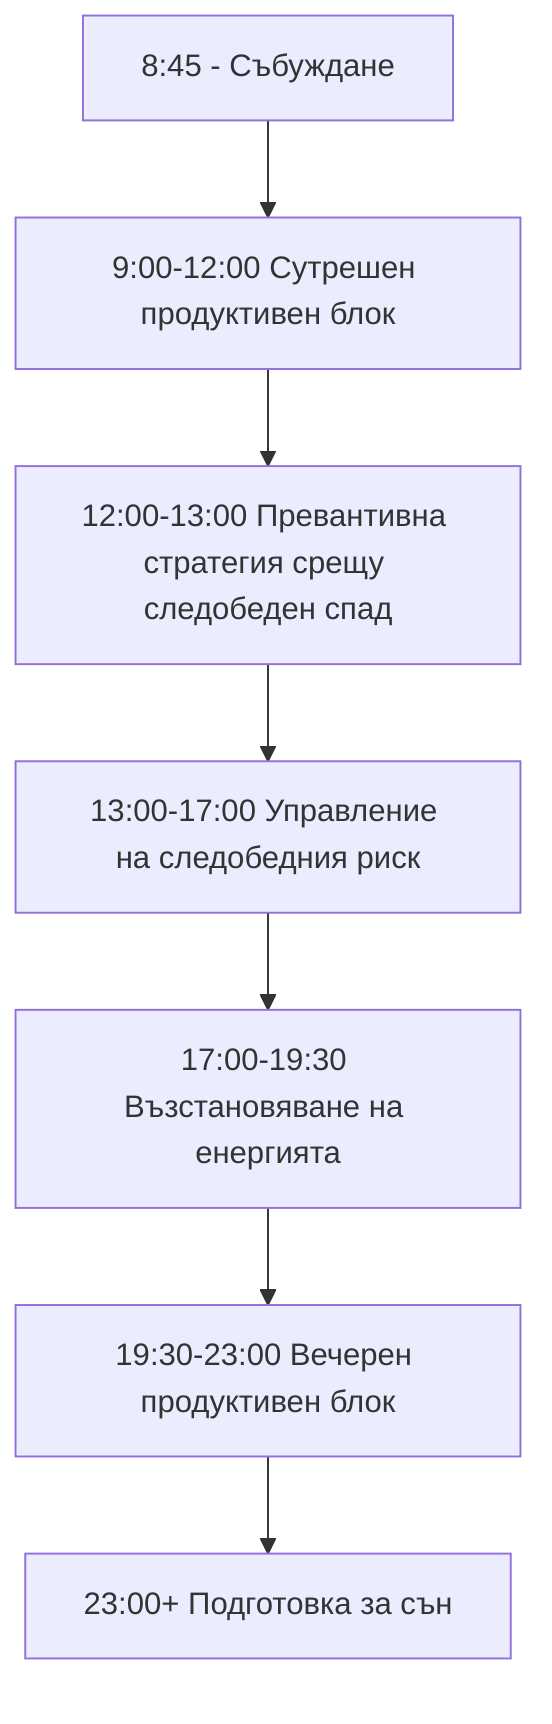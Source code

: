 flowchart TD
    A[8:45 - Събуждане] --> B[9:00-12:00 Сутрешен продуктивен блок]
    B --> C[12:00-13:00 Превантивна стратегия срещу следобеден спад]
    C --> D[13:00-17:00 Управление на следобедния риск]
    D --> E[17:00-19:30 Възстановяване на енергията]
    E --> F[19:30-23:00 Вечерен продуктивен блок]
    F --> G[23:00+ Подготовка за сън]
